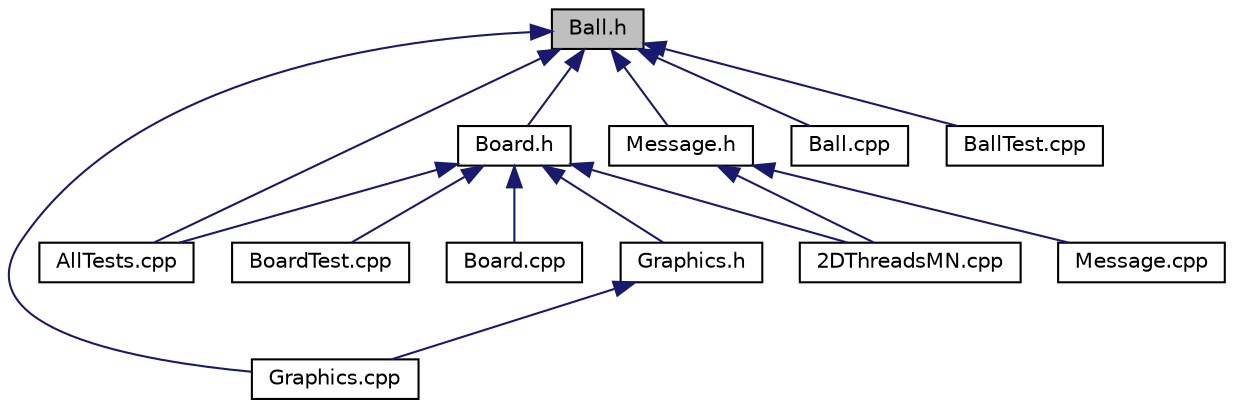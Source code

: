 digraph "Ball.h"
{
  edge [fontname="Helvetica",fontsize="10",labelfontname="Helvetica",labelfontsize="10"];
  node [fontname="Helvetica",fontsize="10",shape=record];
  Node1 [label="Ball.h",height=0.2,width=0.4,color="black", fillcolor="grey75", style="filled", fontcolor="black"];
  Node1 -> Node2 [dir="back",color="midnightblue",fontsize="10",style="solid"];
  Node2 [label="Board.h",height=0.2,width=0.4,color="black", fillcolor="white", style="filled",URL="$Board_8h.html"];
  Node2 -> Node3 [dir="back",color="midnightblue",fontsize="10",style="solid"];
  Node3 [label="2DThreadsMN.cpp",height=0.2,width=0.4,color="black", fillcolor="white", style="filled",URL="$2DThreadsMN_8cpp.html"];
  Node2 -> Node4 [dir="back",color="midnightblue",fontsize="10",style="solid"];
  Node4 [label="AllTests.cpp",height=0.2,width=0.4,color="black", fillcolor="white", style="filled",URL="$AllTests_8cpp.html"];
  Node2 -> Node5 [dir="back",color="midnightblue",fontsize="10",style="solid"];
  Node5 [label="Board.cpp",height=0.2,width=0.4,color="black", fillcolor="white", style="filled",URL="$Board_8cpp.html"];
  Node2 -> Node6 [dir="back",color="midnightblue",fontsize="10",style="solid"];
  Node6 [label="BoardTest.cpp",height=0.2,width=0.4,color="black", fillcolor="white", style="filled",URL="$BoardTest_8cpp.html"];
  Node2 -> Node7 [dir="back",color="midnightblue",fontsize="10",style="solid"];
  Node7 [label="Graphics.h",height=0.2,width=0.4,color="black", fillcolor="white", style="filled",URL="$Graphics_8h.html"];
  Node7 -> Node8 [dir="back",color="midnightblue",fontsize="10",style="solid"];
  Node8 [label="Graphics.cpp",height=0.2,width=0.4,color="black", fillcolor="white", style="filled",URL="$Graphics_8cpp.html"];
  Node1 -> Node9 [dir="back",color="midnightblue",fontsize="10",style="solid"];
  Node9 [label="Message.h",height=0.2,width=0.4,color="black", fillcolor="white", style="filled",URL="$Message_8h.html"];
  Node9 -> Node3 [dir="back",color="midnightblue",fontsize="10",style="solid"];
  Node9 -> Node10 [dir="back",color="midnightblue",fontsize="10",style="solid"];
  Node10 [label="Message.cpp",height=0.2,width=0.4,color="black", fillcolor="white", style="filled",URL="$Message_8cpp.html"];
  Node1 -> Node4 [dir="back",color="midnightblue",fontsize="10",style="solid"];
  Node1 -> Node11 [dir="back",color="midnightblue",fontsize="10",style="solid"];
  Node11 [label="Ball.cpp",height=0.2,width=0.4,color="black", fillcolor="white", style="filled",URL="$Ball_8cpp.html"];
  Node1 -> Node12 [dir="back",color="midnightblue",fontsize="10",style="solid"];
  Node12 [label="BallTest.cpp",height=0.2,width=0.4,color="black", fillcolor="white", style="filled",URL="$BallTest_8cpp.html"];
  Node1 -> Node8 [dir="back",color="midnightblue",fontsize="10",style="solid"];
}
